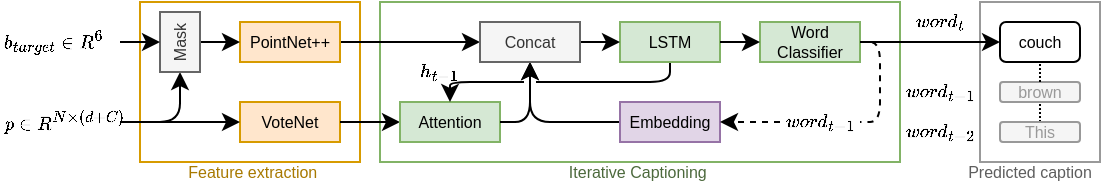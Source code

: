 <mxfile version="13.3.9" type="device"><diagram id="DuFHLwwCu579g14v6T-H" name="Page-1"><mxGraphModel dx="982" dy="564" grid="1" gridSize="10" guides="1" tooltips="1" connect="1" arrows="1" fold="1" page="1" pageScale="1" pageWidth="827" pageHeight="1169" math="1" shadow="0"><root><mxCell id="0"/><mxCell id="M1tpcY6SiF7E3zpEG9u2-31" value="Attention" parent="0"/><mxCell id="M1tpcY6SiF7E3zpEG9u2-54" value="" style="rounded=0;whiteSpace=wrap;html=1;glass=0;comic=0;strokeColor=#82b366;strokeWidth=1;fillColor=none;fontSize=8;" parent="M1tpcY6SiF7E3zpEG9u2-31" vertex="1"><mxGeometry x="200" y="10" width="260" height="80" as="geometry"/></mxCell><mxCell id="M1tpcY6SiF7E3zpEG9u2-32" value="" style="rounded=0;whiteSpace=wrap;html=1;glass=0;comic=0;strokeColor=#d79b00;fillColor=none;fontSize=8;strokeWidth=1;" parent="M1tpcY6SiF7E3zpEG9u2-31" vertex="1"><mxGeometry x="80" y="10" width="110" height="80" as="geometry"/></mxCell><mxCell id="M1tpcY6SiF7E3zpEG9u2-33" value="&lt;font style=&quot;font-size: 8px;&quot;&gt;VoteNet&lt;br style=&quot;font-size: 8px;&quot;&gt;&lt;/font&gt;" style="rounded=0;whiteSpace=wrap;html=1;fillColor=#ffe6cc;strokeColor=#d79b00;fontSize=8;" parent="M1tpcY6SiF7E3zpEG9u2-31" vertex="1"><mxGeometry x="130" y="60" width="50" height="20" as="geometry"/></mxCell><mxCell id="M1tpcY6SiF7E3zpEG9u2-34" value="Feature extraction&amp;nbsp;" style="text;html=1;strokeColor=none;fillColor=none;align=center;verticalAlign=middle;whiteSpace=wrap;rounded=0;glass=0;comic=0;fontSize=8;fontColor=#A87900;" parent="M1tpcY6SiF7E3zpEG9u2-31" vertex="1"><mxGeometry x="85" y="90" width="105" height="10" as="geometry"/></mxCell><mxCell id="M1tpcY6SiF7E3zpEG9u2-43" value="" style="endArrow=classic;html=1;exitX=1;exitY=0.5;exitDx=0;exitDy=0;fontSize=8;" parent="M1tpcY6SiF7E3zpEG9u2-31" source="M1tpcY6SiF7E3zpEG9u2-33" target="M1tpcY6SiF7E3zpEG9u2-59" edge="1"><mxGeometry width="50" height="50" relative="1" as="geometry"><mxPoint x="50" y="30.0" as="sourcePoint"/><mxPoint x="80.0" y="30" as="targetPoint"/></mxGeometry></mxCell><mxCell id="M1tpcY6SiF7E3zpEG9u2-45" value="" style="edgeStyle=orthogonalEdgeStyle;rounded=0;orthogonalLoop=1;jettySize=auto;html=1;fontSize=8;entryX=0;entryY=0.5;entryDx=0;entryDy=0;" parent="M1tpcY6SiF7E3zpEG9u2-31" source="M1tpcY6SiF7E3zpEG9u2-46" target="Tcyrad9wLTVAiDgRv9RS-20" edge="1"><mxGeometry relative="1" as="geometry"><mxPoint x="160" y="30" as="targetPoint"/></mxGeometry></mxCell><mxCell id="M1tpcY6SiF7E3zpEG9u2-46" value="&lt;font style=&quot;font-size: 8px;&quot;&gt;PointNet++&lt;br style=&quot;font-size: 8px;&quot;&gt;&lt;/font&gt;" style="rounded=0;whiteSpace=wrap;html=1;fillColor=#ffe6cc;strokeColor=#d79b00;fontSize=8;" parent="M1tpcY6SiF7E3zpEG9u2-31" vertex="1"><mxGeometry x="130" y="20" width="50" height="20" as="geometry"/></mxCell><mxCell id="M1tpcY6SiF7E3zpEG9u2-47" style="edgeStyle=orthogonalEdgeStyle;rounded=1;orthogonalLoop=1;jettySize=auto;html=1;fontSize=8;entryX=0;entryY=0.5;entryDx=0;entryDy=0;" parent="M1tpcY6SiF7E3zpEG9u2-31" target="M1tpcY6SiF7E3zpEG9u2-50" edge="1"><mxGeometry relative="1" as="geometry"><mxPoint x="80" y="70" as="sourcePoint"/><Array as="points"><mxPoint x="100" y="70"/></Array></mxGeometry></mxCell><mxCell id="M1tpcY6SiF7E3zpEG9u2-49" value="" style="edgeStyle=orthogonalEdgeStyle;rounded=1;orthogonalLoop=1;jettySize=auto;html=1;fontSize=8;" parent="M1tpcY6SiF7E3zpEG9u2-31" source="M1tpcY6SiF7E3zpEG9u2-50" target="M1tpcY6SiF7E3zpEG9u2-46" edge="1"><mxGeometry relative="1" as="geometry"/></mxCell><mxCell id="M1tpcY6SiF7E3zpEG9u2-50" value="&lt;font style=&quot;font-size: 8px;&quot;&gt;Mask&lt;/font&gt;" style="rounded=0;whiteSpace=wrap;html=1;fillColor=#f5f5f5;strokeColor=#666666;fontColor=#333333;fontSize=8;rotation=-90;" parent="M1tpcY6SiF7E3zpEG9u2-31" vertex="1"><mxGeometry x="85" y="20" width="30" height="20" as="geometry"/></mxCell><mxCell id="M1tpcY6SiF7E3zpEG9u2-55" value="Iterative Captioning&amp;nbsp;" style="text;html=1;strokeColor=none;fillColor=none;align=center;verticalAlign=middle;whiteSpace=wrap;rounded=0;glass=0;comic=0;fontSize=8;fontColor=#4C693C;" parent="M1tpcY6SiF7E3zpEG9u2-31" vertex="1"><mxGeometry x="200" y="90" width="260" height="10" as="geometry"/></mxCell><mxCell id="M1tpcY6SiF7E3zpEG9u2-57" value="" style="endArrow=classic;html=1;entryX=0;entryY=0.5;entryDx=0;entryDy=0;fontSize=8;exitX=1;exitY=0.5;exitDx=0;exitDy=0;" parent="M1tpcY6SiF7E3zpEG9u2-31" target="M1tpcY6SiF7E3zpEG9u2-33" edge="1" source="tSLttn7olQkbxodA1foy-4"><mxGeometry width="50" height="50" relative="1" as="geometry"><mxPoint x="70" y="30" as="sourcePoint"/><mxPoint x="80" y="-30" as="targetPoint"/></mxGeometry></mxCell><mxCell id="M1tpcY6SiF7E3zpEG9u2-59" value="&lt;span style=&quot;font-size: 8px;&quot;&gt;Attention&lt;br style=&quot;font-size: 8px;&quot;&gt;&lt;/span&gt;" style="rounded=0;whiteSpace=wrap;html=1;fillColor=#d5e8d4;strokeColor=#82b366;fontSize=8;" parent="M1tpcY6SiF7E3zpEG9u2-31" vertex="1"><mxGeometry x="210" y="60" width="50" height="20" as="geometry"/></mxCell><mxCell id="M1tpcY6SiF7E3zpEG9u2-69" value="$$h _{t-1}$$" style="text;html=1;strokeColor=none;fillColor=none;align=center;verticalAlign=middle;whiteSpace=wrap;rounded=0;fontSize=8;" parent="M1tpcY6SiF7E3zpEG9u2-31" vertex="1"><mxGeometry x="210" y="40" width="40" height="10" as="geometry"/></mxCell><mxCell id="DqNfkqPVrUdW6yo-Hsk8-4" value="" style="endArrow=classic;html=1;fontSize=8;exitX=1;exitY=0.5;exitDx=0;exitDy=0;entryX=0.5;entryY=0;entryDx=0;entryDy=0;" edge="1" parent="M1tpcY6SiF7E3zpEG9u2-31" source="tSLttn7olQkbxodA1foy-7" target="M1tpcY6SiF7E3zpEG9u2-50"><mxGeometry width="50" height="50" relative="1" as="geometry"><mxPoint x="50" y="-10" as="sourcePoint"/><mxPoint x="100" y="-60" as="targetPoint"/></mxGeometry></mxCell><mxCell id="Tcyrad9wLTVAiDgRv9RS-30" value="" style="edgeStyle=orthogonalEdgeStyle;rounded=1;orthogonalLoop=1;jettySize=auto;html=1;fontSize=8;entryX=0.5;entryY=1;entryDx=0;entryDy=0;" parent="M1tpcY6SiF7E3zpEG9u2-31" source="Tcyrad9wLTVAiDgRv9RS-28" target="Tcyrad9wLTVAiDgRv9RS-20" edge="1"><mxGeometry relative="1" as="geometry"><mxPoint x="290" y="40" as="targetPoint"/><Array as="points"><mxPoint x="275" y="70"/></Array></mxGeometry></mxCell><mxCell id="DqNfkqPVrUdW6yo-Hsk8-7" value="" style="endArrow=classic;html=1;fontSize=8;entryX=0.5;entryY=1;entryDx=0;entryDy=0;exitX=1;exitY=0.5;exitDx=0;exitDy=0;" edge="1" parent="M1tpcY6SiF7E3zpEG9u2-31" source="M1tpcY6SiF7E3zpEG9u2-59" target="Tcyrad9wLTVAiDgRv9RS-20"><mxGeometry width="50" height="50" relative="1" as="geometry"><mxPoint x="170" y="20" as="sourcePoint"/><mxPoint x="220" y="-30" as="targetPoint"/><Array as="points"><mxPoint x="275" y="70"/></Array></mxGeometry></mxCell><mxCell id="M1tpcY6SiF7E3zpEG9u2-61" value="" style="endArrow=classic;html=1;exitX=0.5;exitY=1;exitDx=0;exitDy=0;jumpStyle=gap;fontSize=8;entryX=0.5;entryY=0;entryDx=0;entryDy=0;" parent="M1tpcY6SiF7E3zpEG9u2-31" source="tSLttn7olQkbxodA1foy-22" target="M1tpcY6SiF7E3zpEG9u2-59" edge="1"><mxGeometry width="50" height="50" relative="1" as="geometry"><mxPoint x="10" y="80" as="sourcePoint"/><mxPoint x="260" as="targetPoint"/><Array as="points"><mxPoint x="345" y="50"/><mxPoint x="235" y="50"/></Array></mxGeometry></mxCell><mxCell id="tSLttn7olQkbxodA1foy-59" value="VoteNet" parent="0" visible="0"/><mxCell id="tSLttn7olQkbxodA1foy-47" value="" style="rounded=0;whiteSpace=wrap;html=1;glass=0;comic=0;strokeColor=#d79b00;fillColor=none;fontSize=13;strokeWidth=2;" parent="tSLttn7olQkbxodA1foy-59" vertex="1"><mxGeometry x="170" y="190" width="260" height="120" as="geometry"/></mxCell><mxCell id="tSLttn7olQkbxodA1foy-11" value="&lt;font style=&quot;font-size: 13px;&quot;&gt;VoteNet&lt;br style=&quot;font-size: 13px;&quot;&gt;&lt;/font&gt;" style="rounded=0;whiteSpace=wrap;html=1;fillColor=#ffe6cc;strokeColor=#d79b00;fontSize=13;" parent="tSLttn7olQkbxodA1foy-59" vertex="1"><mxGeometry x="180" y="200" width="80" height="40" as="geometry"/></mxCell><mxCell id="tSLttn7olQkbxodA1foy-53" value="Feature extraction&amp;nbsp;" style="text;html=1;strokeColor=none;fillColor=none;align=center;verticalAlign=middle;whiteSpace=wrap;rounded=0;glass=0;comic=0;fontSize=13;fontColor=#A87900;" parent="tSLttn7olQkbxodA1foy-59" vertex="1"><mxGeometry x="170" y="310" width="260" height="20" as="geometry"/></mxCell><mxCell id="tSLttn7olQkbxodA1foy-16" value="&lt;font style=&quot;font-size: 13px;&quot;&gt;Avg Pool&lt;/font&gt;" style="rounded=0;whiteSpace=wrap;html=1;fillColor=#f5f5f5;strokeColor=#666666;fontColor=#333333;fontSize=13;" parent="tSLttn7olQkbxodA1foy-59" vertex="1"><mxGeometry x="280" y="140" width="70" height="20" as="geometry"/></mxCell><mxCell id="tSLttn7olQkbxodA1foy-50" value="" style="edgeStyle=orthogonalEdgeStyle;rounded=0;orthogonalLoop=1;jettySize=auto;html=1;fontSize=13;fontColor=#999999;entryX=0;entryY=0.5;entryDx=0;entryDy=0;" parent="tSLttn7olQkbxodA1foy-59" source="tSLttn7olQkbxodA1foy-16" target="Tcyrad9wLTVAiDgRv9RS-20" edge="1"><mxGeometry relative="1" as="geometry"><mxPoint x="310" y="220" as="targetPoint"/></mxGeometry></mxCell><mxCell id="Tcyrad9wLTVAiDgRv9RS-5" value="" style="group" parent="tSLttn7olQkbxodA1foy-59" vertex="1" connectable="0"><mxGeometry x="290" y="200" width="50" height="40" as="geometry"/></mxCell><mxCell id="Tcyrad9wLTVAiDgRv9RS-1" value="" style="rounded=0;whiteSpace=wrap;html=1;fillColor=#ffe6cc;strokeColor=#d79b00;" parent="Tcyrad9wLTVAiDgRv9RS-5" vertex="1"><mxGeometry width="50" height="10" as="geometry"/></mxCell><mxCell id="Tcyrad9wLTVAiDgRv9RS-2" value="" style="rounded=0;whiteSpace=wrap;html=1;fillColor=#ffe6cc;strokeColor=#d79b00;" parent="Tcyrad9wLTVAiDgRv9RS-5" vertex="1"><mxGeometry y="10" width="50" height="10" as="geometry"/></mxCell><mxCell id="Tcyrad9wLTVAiDgRv9RS-3" value="" style="rounded=0;whiteSpace=wrap;html=1;fillColor=#ffe6cc;strokeColor=#d79b00;" parent="Tcyrad9wLTVAiDgRv9RS-5" vertex="1"><mxGeometry y="20" width="50" height="10" as="geometry"/></mxCell><mxCell id="Tcyrad9wLTVAiDgRv9RS-4" value="" style="rounded=0;whiteSpace=wrap;html=1;fillColor=#ffe6cc;strokeColor=#d79b00;" parent="Tcyrad9wLTVAiDgRv9RS-5" vertex="1"><mxGeometry y="30" width="50" height="10" as="geometry"/></mxCell><mxCell id="Tcyrad9wLTVAiDgRv9RS-12" value="$$obj\_feats$$" style="text;html=1;strokeColor=none;fillColor=none;align=center;verticalAlign=middle;whiteSpace=wrap;rounded=0;" parent="tSLttn7olQkbxodA1foy-59" vertex="1"><mxGeometry x="290" y="240" width="50" height="20" as="geometry"/></mxCell><mxCell id="tSLttn7olQkbxodA1foy-14" value="" style="endArrow=classic;html=1;exitX=1;exitY=0.5;exitDx=0;exitDy=0;entryX=0;entryY=0;entryDx=0;entryDy=0;" parent="tSLttn7olQkbxodA1foy-59" source="tSLttn7olQkbxodA1foy-11" target="Tcyrad9wLTVAiDgRv9RS-3" edge="1"><mxGeometry width="50" height="50" relative="1" as="geometry"><mxPoint x="276" y="340" as="sourcePoint"/><mxPoint x="280" y="340" as="targetPoint"/></mxGeometry></mxCell><mxCell id="M1tpcY6SiF7E3zpEG9u2-5" value="" style="endArrow=classic;html=1;exitX=0.5;exitY=0;exitDx=0;exitDy=0;" parent="tSLttn7olQkbxodA1foy-59" source="Tcyrad9wLTVAiDgRv9RS-1" target="tSLttn7olQkbxodA1foy-16" edge="1"><mxGeometry width="50" height="50" relative="1" as="geometry"><mxPoint x="370" y="420" as="sourcePoint"/><mxPoint x="420" y="370" as="targetPoint"/></mxGeometry></mxCell><mxCell id="M1tpcY6SiF7E3zpEG9u2-8" value="" style="edgeStyle=orthogonalEdgeStyle;rounded=0;orthogonalLoop=1;jettySize=auto;html=1;entryX=0;entryY=0.5;entryDx=0;entryDy=0;" parent="tSLttn7olQkbxodA1foy-59" source="M1tpcY6SiF7E3zpEG9u2-9" target="M1tpcY6SiF7E3zpEG9u2-14" edge="1"><mxGeometry relative="1" as="geometry"><mxPoint x="294" y="300" as="targetPoint"/></mxGeometry></mxCell><mxCell id="M1tpcY6SiF7E3zpEG9u2-9" value="&lt;font style=&quot;font-size: 13px;&quot;&gt;PointNet++&lt;br style=&quot;font-size: 13px;&quot;&gt;&lt;/font&gt;" style="rounded=0;whiteSpace=wrap;html=1;fillColor=#ffe6cc;strokeColor=#d79b00;fontSize=13;" parent="tSLttn7olQkbxodA1foy-59" vertex="1"><mxGeometry x="180" y="260" width="80" height="40" as="geometry"/></mxCell><mxCell id="M1tpcY6SiF7E3zpEG9u2-10" style="edgeStyle=orthogonalEdgeStyle;rounded=1;orthogonalLoop=1;jettySize=auto;html=1;" parent="tSLttn7olQkbxodA1foy-59" target="M1tpcY6SiF7E3zpEG9u2-13" edge="1"><mxGeometry relative="1" as="geometry"><mxPoint x="110" y="220" as="sourcePoint"/></mxGeometry></mxCell><mxCell id="M1tpcY6SiF7E3zpEG9u2-11" value="" style="edgeStyle=orthogonalEdgeStyle;rounded=1;orthogonalLoop=1;jettySize=auto;html=1;" parent="tSLttn7olQkbxodA1foy-59" target="M1tpcY6SiF7E3zpEG9u2-13" edge="1"><mxGeometry relative="1" as="geometry"><mxPoint x="110" y="280" as="sourcePoint"/></mxGeometry></mxCell><mxCell id="M1tpcY6SiF7E3zpEG9u2-12" value="" style="edgeStyle=orthogonalEdgeStyle;rounded=1;orthogonalLoop=1;jettySize=auto;html=1;" parent="tSLttn7olQkbxodA1foy-59" source="M1tpcY6SiF7E3zpEG9u2-13" target="M1tpcY6SiF7E3zpEG9u2-9" edge="1"><mxGeometry relative="1" as="geometry"/></mxCell><mxCell id="M1tpcY6SiF7E3zpEG9u2-13" value="&lt;font style=&quot;font-size: 13px;&quot;&gt;Mask&lt;/font&gt;" style="rounded=0;whiteSpace=wrap;html=1;fillColor=#f5f5f5;strokeColor=#666666;fontColor=#333333;fontSize=13;rotation=-90;" parent="tSLttn7olQkbxodA1foy-59" vertex="1"><mxGeometry x="110" y="270" width="60" height="20" as="geometry"/></mxCell><mxCell id="M1tpcY6SiF7E3zpEG9u2-14" value="" style="rounded=0;whiteSpace=wrap;html=1;fillColor=#ffe6cc;strokeColor=#d79b00;" parent="tSLttn7olQkbxodA1foy-59" vertex="1"><mxGeometry x="290" y="275" width="50" height="10" as="geometry"/></mxCell><mxCell id="M1tpcY6SiF7E3zpEG9u2-15" value="$$feats$$" style="text;html=1;strokeColor=none;fillColor=none;align=center;verticalAlign=middle;whiteSpace=wrap;rounded=0;" parent="tSLttn7olQkbxodA1foy-59" vertex="1"><mxGeometry x="295" y="285" width="40" height="20" as="geometry"/></mxCell><mxCell id="M1tpcY6SiF7E3zpEG9u2-26" value="" style="endArrow=classic;html=1;entryX=0.5;entryY=1;entryDx=0;entryDy=0;exitX=1;exitY=0.5;exitDx=0;exitDy=0;" parent="tSLttn7olQkbxodA1foy-59" source="M1tpcY6SiF7E3zpEG9u2-14" target="Tcyrad9wLTVAiDgRv9RS-20" edge="1"><mxGeometry width="50" height="50" relative="1" as="geometry"><mxPoint x="500" y="340" as="sourcePoint"/><mxPoint x="550" y="290" as="targetPoint"/><Array as="points"><mxPoint x="410" y="280"/></Array></mxGeometry></mxCell><mxCell id="M1tpcY6SiF7E3zpEG9u2-29" value="" style="rounded=0;whiteSpace=wrap;html=1;glass=0;comic=0;strokeColor=#82b366;strokeWidth=2;fillColor=none;fontSize=13;" parent="tSLttn7olQkbxodA1foy-59" vertex="1"><mxGeometry x="270" y="70" width="380" height="110" as="geometry"/></mxCell><mxCell id="M1tpcY6SiF7E3zpEG9u2-30" value="Iterative Captioning&amp;nbsp;" style="text;html=1;strokeColor=none;fillColor=none;align=center;verticalAlign=middle;whiteSpace=wrap;rounded=0;glass=0;comic=0;fontSize=13;fontColor=#4C693C;" parent="tSLttn7olQkbxodA1foy-59" vertex="1"><mxGeometry x="270" y="50" width="390" height="20" as="geometry"/></mxCell><mxCell id="tSLttn7olQkbxodA1foy-62" value="PointNet" parent="0" visible="0"/><mxCell id="tSLttn7olQkbxodA1foy-61" value="Feature extraction&amp;nbsp;" style="text;html=1;strokeColor=none;fillColor=none;align=center;verticalAlign=middle;whiteSpace=wrap;rounded=0;glass=0;comic=0;fontSize=13;fontColor=#A87900;" parent="tSLttn7olQkbxodA1foy-62" vertex="1"><mxGeometry x="170" y="250" width="260" height="20" as="geometry"/></mxCell><mxCell id="tSLttn7olQkbxodA1foy-60" value="" style="rounded=0;whiteSpace=wrap;html=1;glass=0;comic=0;strokeColor=#d79b00;fillColor=none;fontSize=13;strokeWidth=2;" parent="tSLttn7olQkbxodA1foy-62" vertex="1"><mxGeometry x="170" y="190" width="260" height="60" as="geometry"/></mxCell><mxCell id="M1tpcY6SiF7E3zpEG9u2-16" value="" style="edgeStyle=orthogonalEdgeStyle;rounded=0;orthogonalLoop=1;jettySize=auto;html=1;entryX=0;entryY=0.5;entryDx=0;entryDy=0;" parent="tSLttn7olQkbxodA1foy-62" source="M1tpcY6SiF7E3zpEG9u2-17" target="M1tpcY6SiF7E3zpEG9u2-22" edge="1"><mxGeometry relative="1" as="geometry"><mxPoint x="294" y="220" as="targetPoint"/></mxGeometry></mxCell><mxCell id="M1tpcY6SiF7E3zpEG9u2-17" value="&lt;font style=&quot;font-size: 13px;&quot;&gt;PointNet++&lt;br style=&quot;font-size: 13px;&quot;&gt;&lt;/font&gt;" style="rounded=0;whiteSpace=wrap;html=1;fillColor=#ffe6cc;strokeColor=#d79b00;fontSize=13;" parent="tSLttn7olQkbxodA1foy-62" vertex="1"><mxGeometry x="180" y="200" width="80" height="40" as="geometry"/></mxCell><mxCell id="M1tpcY6SiF7E3zpEG9u2-18" style="edgeStyle=orthogonalEdgeStyle;rounded=1;orthogonalLoop=1;jettySize=auto;html=1;" parent="tSLttn7olQkbxodA1foy-62" target="M1tpcY6SiF7E3zpEG9u2-21" edge="1"><mxGeometry relative="1" as="geometry"><mxPoint x="110" y="220" as="sourcePoint"/></mxGeometry></mxCell><mxCell id="M1tpcY6SiF7E3zpEG9u2-19" value="" style="edgeStyle=orthogonalEdgeStyle;rounded=1;orthogonalLoop=1;jettySize=auto;html=1;" parent="tSLttn7olQkbxodA1foy-62" target="M1tpcY6SiF7E3zpEG9u2-21" edge="1"><mxGeometry relative="1" as="geometry"><mxPoint x="110" y="280" as="sourcePoint"/><Array as="points"><mxPoint x="110" y="280"/><mxPoint x="140" y="280"/></Array></mxGeometry></mxCell><mxCell id="M1tpcY6SiF7E3zpEG9u2-20" value="" style="edgeStyle=orthogonalEdgeStyle;rounded=1;orthogonalLoop=1;jettySize=auto;html=1;" parent="tSLttn7olQkbxodA1foy-62" source="M1tpcY6SiF7E3zpEG9u2-21" target="M1tpcY6SiF7E3zpEG9u2-17" edge="1"><mxGeometry relative="1" as="geometry"/></mxCell><mxCell id="M1tpcY6SiF7E3zpEG9u2-21" value="&lt;font style=&quot;font-size: 13px;&quot;&gt;Mask&lt;/font&gt;" style="rounded=0;whiteSpace=wrap;html=1;fillColor=#f5f5f5;strokeColor=#666666;fontColor=#333333;fontSize=13;rotation=-90;" parent="tSLttn7olQkbxodA1foy-62" vertex="1"><mxGeometry x="110" y="210" width="60" height="20" as="geometry"/></mxCell><mxCell id="M1tpcY6SiF7E3zpEG9u2-22" value="" style="rounded=0;whiteSpace=wrap;html=1;fillColor=#ffe6cc;strokeColor=#d79b00;" parent="tSLttn7olQkbxodA1foy-62" vertex="1"><mxGeometry x="290" y="215" width="50" height="10" as="geometry"/></mxCell><mxCell id="M1tpcY6SiF7E3zpEG9u2-23" value="$$feats$$" style="text;html=1;strokeColor=none;fillColor=none;align=center;verticalAlign=middle;whiteSpace=wrap;rounded=0;" parent="tSLttn7olQkbxodA1foy-62" vertex="1"><mxGeometry x="295" y="225" width="40" height="20" as="geometry"/></mxCell><mxCell id="M1tpcY6SiF7E3zpEG9u2-24" value="" style="endArrow=classic;html=1;entryX=0.5;entryY=1;entryDx=0;entryDy=0;exitX=1;exitY=0.5;exitDx=0;exitDy=0;" parent="tSLttn7olQkbxodA1foy-62" source="M1tpcY6SiF7E3zpEG9u2-22" target="Tcyrad9wLTVAiDgRv9RS-20" edge="1"><mxGeometry width="50" height="50" relative="1" as="geometry"><mxPoint x="410" y="350" as="sourcePoint"/><mxPoint x="460" y="300" as="targetPoint"/><Array as="points"><mxPoint x="410" y="220"/></Array></mxGeometry></mxCell><mxCell id="M1tpcY6SiF7E3zpEG9u2-27" value="" style="rounded=0;whiteSpace=wrap;html=1;glass=0;comic=0;strokeColor=#82b366;strokeWidth=2;fillColor=none;fontSize=13;" parent="tSLttn7olQkbxodA1foy-62" vertex="1"><mxGeometry x="360" y="70" width="290" height="110" as="geometry"/></mxCell><mxCell id="M1tpcY6SiF7E3zpEG9u2-28" value="Iterative Captioning&amp;nbsp;" style="text;html=1;strokeColor=none;fillColor=none;align=center;verticalAlign=middle;whiteSpace=wrap;rounded=0;glass=0;comic=0;fontSize=13;fontColor=#4C693C;" parent="tSLttn7olQkbxodA1foy-62" vertex="1"><mxGeometry x="360" y="50" width="290" height="20" as="geometry"/></mxCell><mxCell id="1" parent="0"/><mxCell id="tSLttn7olQkbxodA1foy-57" value="" style="rounded=0;whiteSpace=wrap;html=1;glass=0;comic=0;strokeColor=#999999;strokeWidth=1;fillColor=none;gradientColor=none;fontSize=8;fontColor=#A87900;" parent="1" vertex="1"><mxGeometry x="500" y="10" width="60" height="80" as="geometry"/></mxCell><mxCell id="tSLttn7olQkbxodA1foy-4" value="$$\mathit{p} \in R^{N\times(d+C)}$$" style="text;html=1;strokeColor=none;fillColor=none;align=left;verticalAlign=middle;whiteSpace=wrap;rounded=0;fontSize=8;" parent="1" vertex="1"><mxGeometry x="10" y="60" width="60" height="20" as="geometry"/></mxCell><mxCell id="tSLttn7olQkbxodA1foy-7" value="$$b_{target} \in R^{6}$$" style="text;html=1;strokeColor=none;fillColor=none;align=left;verticalAlign=middle;whiteSpace=wrap;rounded=0;fontSize=8;" parent="1" vertex="1"><mxGeometry x="10" y="20" width="60" height="20" as="geometry"/></mxCell><mxCell id="tSLttn7olQkbxodA1foy-10" value="" style="endArrow=classic;html=1;entryX=0;entryY=0.5;entryDx=0;entryDy=0;" parent="1" target="tSLttn7olQkbxodA1foy-11" edge="1"><mxGeometry width="50" height="50" relative="1" as="geometry"><mxPoint x="110" y="220" as="sourcePoint"/><mxPoint x="160.0" y="339.84" as="targetPoint"/></mxGeometry></mxCell><mxCell id="tSLttn7olQkbxodA1foy-22" value="&lt;font style=&quot;font-size: 8px&quot;&gt;LSTM&lt;/font&gt;" style="rounded=0;whiteSpace=wrap;html=1;fillColor=#d5e8d4;strokeColor=#82b366;fontSize=8;" parent="1" vertex="1"><mxGeometry x="320" y="20" width="50" height="20" as="geometry"/></mxCell><mxCell id="tSLttn7olQkbxodA1foy-26" value="" style="edgeStyle=orthogonalEdgeStyle;rounded=1;orthogonalLoop=1;jettySize=auto;html=1;entryX=0;entryY=0.5;entryDx=0;entryDy=0;exitX=1;exitY=0.5;exitDx=0;exitDy=0;fontSize=8;" parent="1" source="tSLttn7olQkbxodA1foy-28" target="tSLttn7olQkbxodA1foy-32" edge="1"><mxGeometry relative="1" as="geometry"><mxPoint x="543" y="10" as="targetPoint"/><mxPoint x="473" y="10" as="sourcePoint"/></mxGeometry></mxCell><mxCell id="tSLttn7olQkbxodA1foy-28" value="&lt;font style=&quot;font-size: 8px&quot;&gt;Word Classifier&lt;/font&gt;" style="rounded=0;whiteSpace=wrap;html=1;align=center;fillColor=#d5e8d4;strokeColor=#82b366;fontSize=8;" parent="1" vertex="1"><mxGeometry x="390" y="20" width="50" height="20" as="geometry"/></mxCell><mxCell id="tSLttn7olQkbxodA1foy-29" value="" style="endArrow=classic;html=1;exitX=1;exitY=0.5;exitDx=0;exitDy=0;entryX=0;entryY=0.5;entryDx=0;entryDy=0;fontSize=8;" parent="1" source="tSLttn7olQkbxodA1foy-22" target="tSLttn7olQkbxodA1foy-28" edge="1"><mxGeometry width="50" height="50" relative="1" as="geometry"><mxPoint x="480" y="-30" as="sourcePoint"/><mxPoint x="530" y="-80" as="targetPoint"/></mxGeometry></mxCell><mxCell id="tSLttn7olQkbxodA1foy-32" value="couch" style="rounded=1;whiteSpace=wrap;html=1;fontSize=8;glass=0;comic=0;" parent="1" vertex="1"><mxGeometry x="510" y="20" width="40" height="20" as="geometry"/></mxCell><mxCell id="tSLttn7olQkbxodA1foy-37" value="brown" style="rounded=1;whiteSpace=wrap;html=1;fontSize=8;fillColor=#f5f5f5;strokeColor=#999999;fontColor=#999999;gradientColor=none;" parent="1" vertex="1"><mxGeometry x="510" y="50" width="40" height="10" as="geometry"/></mxCell><mxCell id="tSLttn7olQkbxodA1foy-41" value="" style="endArrow=none;html=1;fontSize=8;fontColor=#999999;entryX=0.5;entryY=1;entryDx=0;entryDy=0;exitX=0.5;exitY=0;exitDx=0;exitDy=0;dashed=1;dashPattern=1 1;" parent="1" source="tSLttn7olQkbxodA1foy-55" target="tSLttn7olQkbxodA1foy-37" edge="1"><mxGeometry width="50" height="50" relative="1" as="geometry"><mxPoint x="541.5" y="70" as="sourcePoint"/><mxPoint x="620" y="180" as="targetPoint"/></mxGeometry></mxCell><mxCell id="tSLttn7olQkbxodA1foy-46" value="" style="endArrow=none;html=1;fontSize=8;fontColor=#999999;entryX=0.5;entryY=1;entryDx=0;entryDy=0;exitX=0.5;exitY=0;exitDx=0;exitDy=0;dashed=1;dashPattern=1 1;" parent="1" source="tSLttn7olQkbxodA1foy-37" target="tSLttn7olQkbxodA1foy-32" edge="1"><mxGeometry width="50" height="50" relative="1" as="geometry"><mxPoint x="551.5" y="100" as="sourcePoint"/><mxPoint x="551.5" y="90" as="targetPoint"/></mxGeometry></mxCell><mxCell id="tSLttn7olQkbxodA1foy-55" value="This" style="rounded=1;whiteSpace=wrap;html=1;fontSize=8;fillColor=#f5f5f5;strokeColor=#999999;fontColor=#999999;gradientColor=none;" parent="1" vertex="1"><mxGeometry x="510" y="70" width="40" height="10" as="geometry"/></mxCell><mxCell id="tSLttn7olQkbxodA1foy-58" value="Predicted caption" style="text;html=1;strokeColor=none;fillColor=none;align=center;verticalAlign=middle;whiteSpace=wrap;rounded=0;glass=0;comic=0;fontSize=8;fontColor=#5E5E5E;rotation=0;" parent="1" vertex="1"><mxGeometry x="490" y="90" width="70" height="10" as="geometry"/></mxCell><mxCell id="Tcyrad9wLTVAiDgRv9RS-17" value="$$word_t$$" style="text;html=1;strokeColor=none;fillColor=none;align=center;verticalAlign=middle;whiteSpace=wrap;rounded=0;fontSize=8;" parent="1" vertex="1"><mxGeometry x="460" y="10" width="40" height="20" as="geometry"/></mxCell><mxCell id="Tcyrad9wLTVAiDgRv9RS-25" value="" style="edgeStyle=orthogonalEdgeStyle;rounded=0;orthogonalLoop=1;jettySize=auto;html=1;fontSize=8;" parent="1" source="Tcyrad9wLTVAiDgRv9RS-20" edge="1"><mxGeometry relative="1" as="geometry"><Array as="points"/><mxPoint x="320" y="30" as="targetPoint"/></mxGeometry></mxCell><mxCell id="Tcyrad9wLTVAiDgRv9RS-20" value="&lt;font style=&quot;font-size: 8px;&quot;&gt;Concat&lt;/font&gt;" style="rounded=0;whiteSpace=wrap;html=1;fillColor=#f5f5f5;strokeColor=#666666;fontColor=#333333;fontSize=8;" parent="1" vertex="1"><mxGeometry x="250" y="20" width="50" height="20" as="geometry"/></mxCell><mxCell id="Tcyrad9wLTVAiDgRv9RS-28" value="Embedding" style="rounded=0;whiteSpace=wrap;html=1;fillColor=#e1d5e7;strokeColor=#9673a6;fontSize=8;" parent="1" vertex="1"><mxGeometry x="320" y="60" width="50" height="20" as="geometry"/></mxCell><mxCell id="Tcyrad9wLTVAiDgRv9RS-32" value="" style="endArrow=classic;html=1;entryX=1;entryY=0.5;entryDx=0;entryDy=0;dashed=1;exitX=0;exitY=0.5;exitDx=0;exitDy=0;fontSize=8;" parent="1" source="Tcyrad9wLTVAiDgRv9RS-33" target="Tcyrad9wLTVAiDgRv9RS-28" edge="1"><mxGeometry width="50" height="50" relative="1" as="geometry"><mxPoint x="450" y="73" as="sourcePoint"/><mxPoint x="680" y="5" as="targetPoint"/></mxGeometry></mxCell><mxCell id="Tcyrad9wLTVAiDgRv9RS-33" value="$$word_{t-1}$$" style="text;html=1;strokeColor=none;fillColor=none;align=center;verticalAlign=middle;whiteSpace=wrap;rounded=0;fontSize=8;" parent="1" vertex="1"><mxGeometry x="400" y="60" width="40" height="20" as="geometry"/></mxCell><mxCell id="Tcyrad9wLTVAiDgRv9RS-34" value="" style="endArrow=none;dashed=1;html=1;entryX=1;entryY=0.5;entryDx=0;entryDy=0;fontSize=8;exitX=1;exitY=0.5;exitDx=0;exitDy=0;" parent="1" target="Tcyrad9wLTVAiDgRv9RS-33" edge="1" source="tSLttn7olQkbxodA1foy-28"><mxGeometry width="50" height="50" relative="1" as="geometry"><mxPoint x="500" y="110" as="sourcePoint"/><mxPoint x="670" y="-10" as="targetPoint"/><Array as="points"><mxPoint x="450" y="30"/><mxPoint x="450" y="70"/></Array></mxGeometry></mxCell><mxCell id="Tcyrad9wLTVAiDgRv9RS-36" value="$$word_{t-2}$$" style="text;html=1;strokeColor=none;fillColor=none;align=center;verticalAlign=middle;whiteSpace=wrap;rounded=0;fontSize=8;" parent="1" vertex="1"><mxGeometry x="460" y="70" width="40" height="10" as="geometry"/></mxCell><mxCell id="Tcyrad9wLTVAiDgRv9RS-37" value="$$word_{t-1}$$" style="text;html=1;strokeColor=none;fillColor=none;align=center;verticalAlign=middle;whiteSpace=wrap;rounded=0;fontSize=8;" parent="1" vertex="1"><mxGeometry x="460" y="50" width="40" height="10" as="geometry"/></mxCell></root></mxGraphModel></diagram></mxfile>